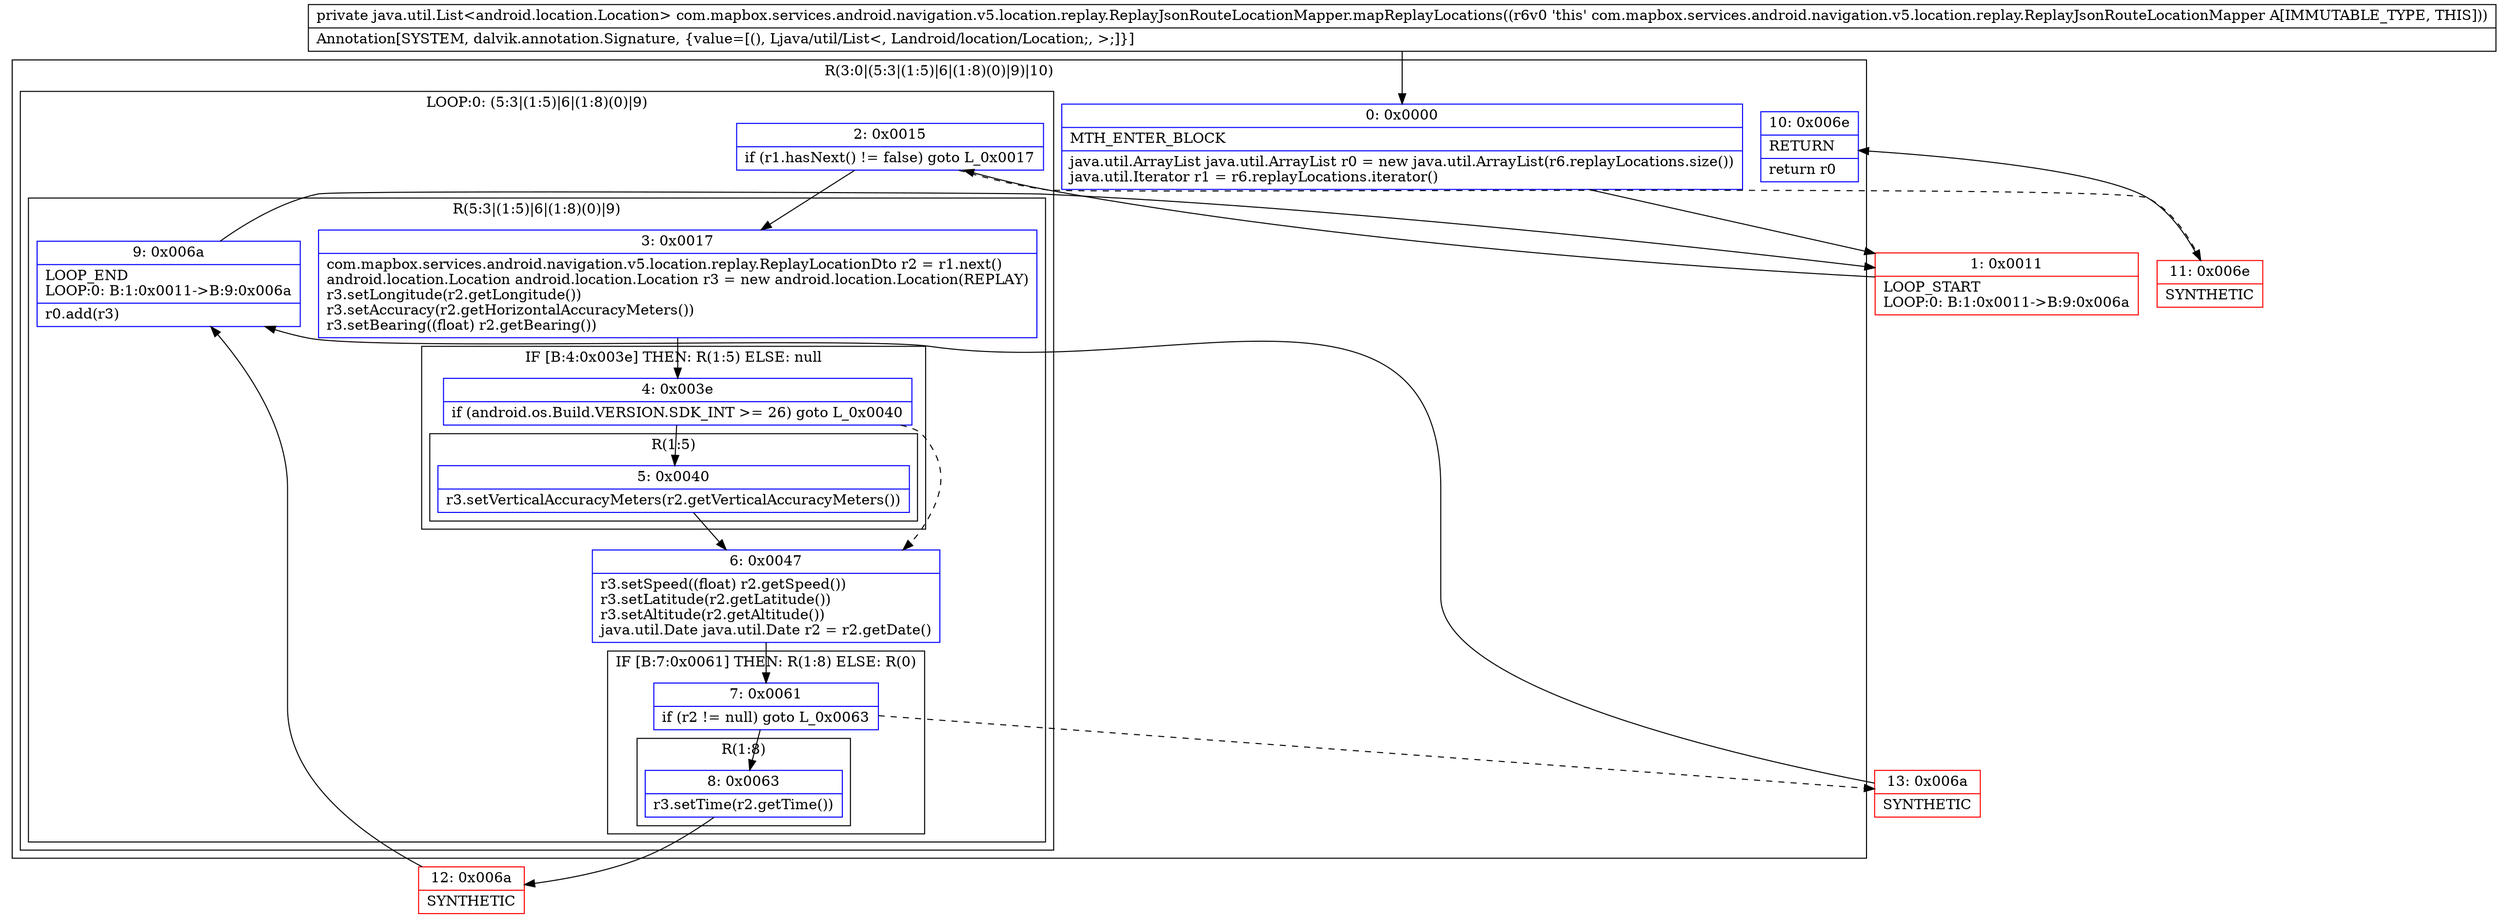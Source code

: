 digraph "CFG forcom.mapbox.services.android.navigation.v5.location.replay.ReplayJsonRouteLocationMapper.mapReplayLocations()Ljava\/util\/List;" {
subgraph cluster_Region_174030023 {
label = "R(3:0|(5:3|(1:5)|6|(1:8)(0)|9)|10)";
node [shape=record,color=blue];
Node_0 [shape=record,label="{0\:\ 0x0000|MTH_ENTER_BLOCK\l|java.util.ArrayList java.util.ArrayList r0 = new java.util.ArrayList(r6.replayLocations.size())\ljava.util.Iterator r1 = r6.replayLocations.iterator()\l}"];
subgraph cluster_LoopRegion_1841676216 {
label = "LOOP:0: (5:3|(1:5)|6|(1:8)(0)|9)";
node [shape=record,color=blue];
Node_2 [shape=record,label="{2\:\ 0x0015|if (r1.hasNext() != false) goto L_0x0017\l}"];
subgraph cluster_Region_474212498 {
label = "R(5:3|(1:5)|6|(1:8)(0)|9)";
node [shape=record,color=blue];
Node_3 [shape=record,label="{3\:\ 0x0017|com.mapbox.services.android.navigation.v5.location.replay.ReplayLocationDto r2 = r1.next()\landroid.location.Location android.location.Location r3 = new android.location.Location(REPLAY)\lr3.setLongitude(r2.getLongitude())\lr3.setAccuracy(r2.getHorizontalAccuracyMeters())\lr3.setBearing((float) r2.getBearing())\l}"];
subgraph cluster_IfRegion_2095397862 {
label = "IF [B:4:0x003e] THEN: R(1:5) ELSE: null";
node [shape=record,color=blue];
Node_4 [shape=record,label="{4\:\ 0x003e|if (android.os.Build.VERSION.SDK_INT \>= 26) goto L_0x0040\l}"];
subgraph cluster_Region_565845747 {
label = "R(1:5)";
node [shape=record,color=blue];
Node_5 [shape=record,label="{5\:\ 0x0040|r3.setVerticalAccuracyMeters(r2.getVerticalAccuracyMeters())\l}"];
}
}
Node_6 [shape=record,label="{6\:\ 0x0047|r3.setSpeed((float) r2.getSpeed())\lr3.setLatitude(r2.getLatitude())\lr3.setAltitude(r2.getAltitude())\ljava.util.Date java.util.Date r2 = r2.getDate()\l}"];
subgraph cluster_IfRegion_1047361775 {
label = "IF [B:7:0x0061] THEN: R(1:8) ELSE: R(0)";
node [shape=record,color=blue];
Node_7 [shape=record,label="{7\:\ 0x0061|if (r2 != null) goto L_0x0063\l}"];
subgraph cluster_Region_1327864968 {
label = "R(1:8)";
node [shape=record,color=blue];
Node_8 [shape=record,label="{8\:\ 0x0063|r3.setTime(r2.getTime())\l}"];
}
subgraph cluster_Region_1172966826 {
label = "R(0)";
node [shape=record,color=blue];
}
}
Node_9 [shape=record,label="{9\:\ 0x006a|LOOP_END\lLOOP:0: B:1:0x0011\-\>B:9:0x006a\l|r0.add(r3)\l}"];
}
}
Node_10 [shape=record,label="{10\:\ 0x006e|RETURN\l|return r0\l}"];
}
Node_1 [shape=record,color=red,label="{1\:\ 0x0011|LOOP_START\lLOOP:0: B:1:0x0011\-\>B:9:0x006a\l}"];
Node_11 [shape=record,color=red,label="{11\:\ 0x006e|SYNTHETIC\l}"];
Node_12 [shape=record,color=red,label="{12\:\ 0x006a|SYNTHETIC\l}"];
Node_13 [shape=record,color=red,label="{13\:\ 0x006a|SYNTHETIC\l}"];
MethodNode[shape=record,label="{private java.util.List\<android.location.Location\> com.mapbox.services.android.navigation.v5.location.replay.ReplayJsonRouteLocationMapper.mapReplayLocations((r6v0 'this' com.mapbox.services.android.navigation.v5.location.replay.ReplayJsonRouteLocationMapper A[IMMUTABLE_TYPE, THIS]))  | Annotation[SYSTEM, dalvik.annotation.Signature, \{value=[(), Ljava\/util\/List\<, Landroid\/location\/Location;, \>;]\}]\l}"];
MethodNode -> Node_0;
Node_0 -> Node_1;
Node_2 -> Node_3;
Node_2 -> Node_11[style=dashed];
Node_3 -> Node_4;
Node_4 -> Node_5;
Node_4 -> Node_6[style=dashed];
Node_5 -> Node_6;
Node_6 -> Node_7;
Node_7 -> Node_8;
Node_7 -> Node_13[style=dashed];
Node_8 -> Node_12;
Node_9 -> Node_1;
Node_1 -> Node_2;
Node_11 -> Node_10;
Node_12 -> Node_9;
Node_13 -> Node_9;
}

